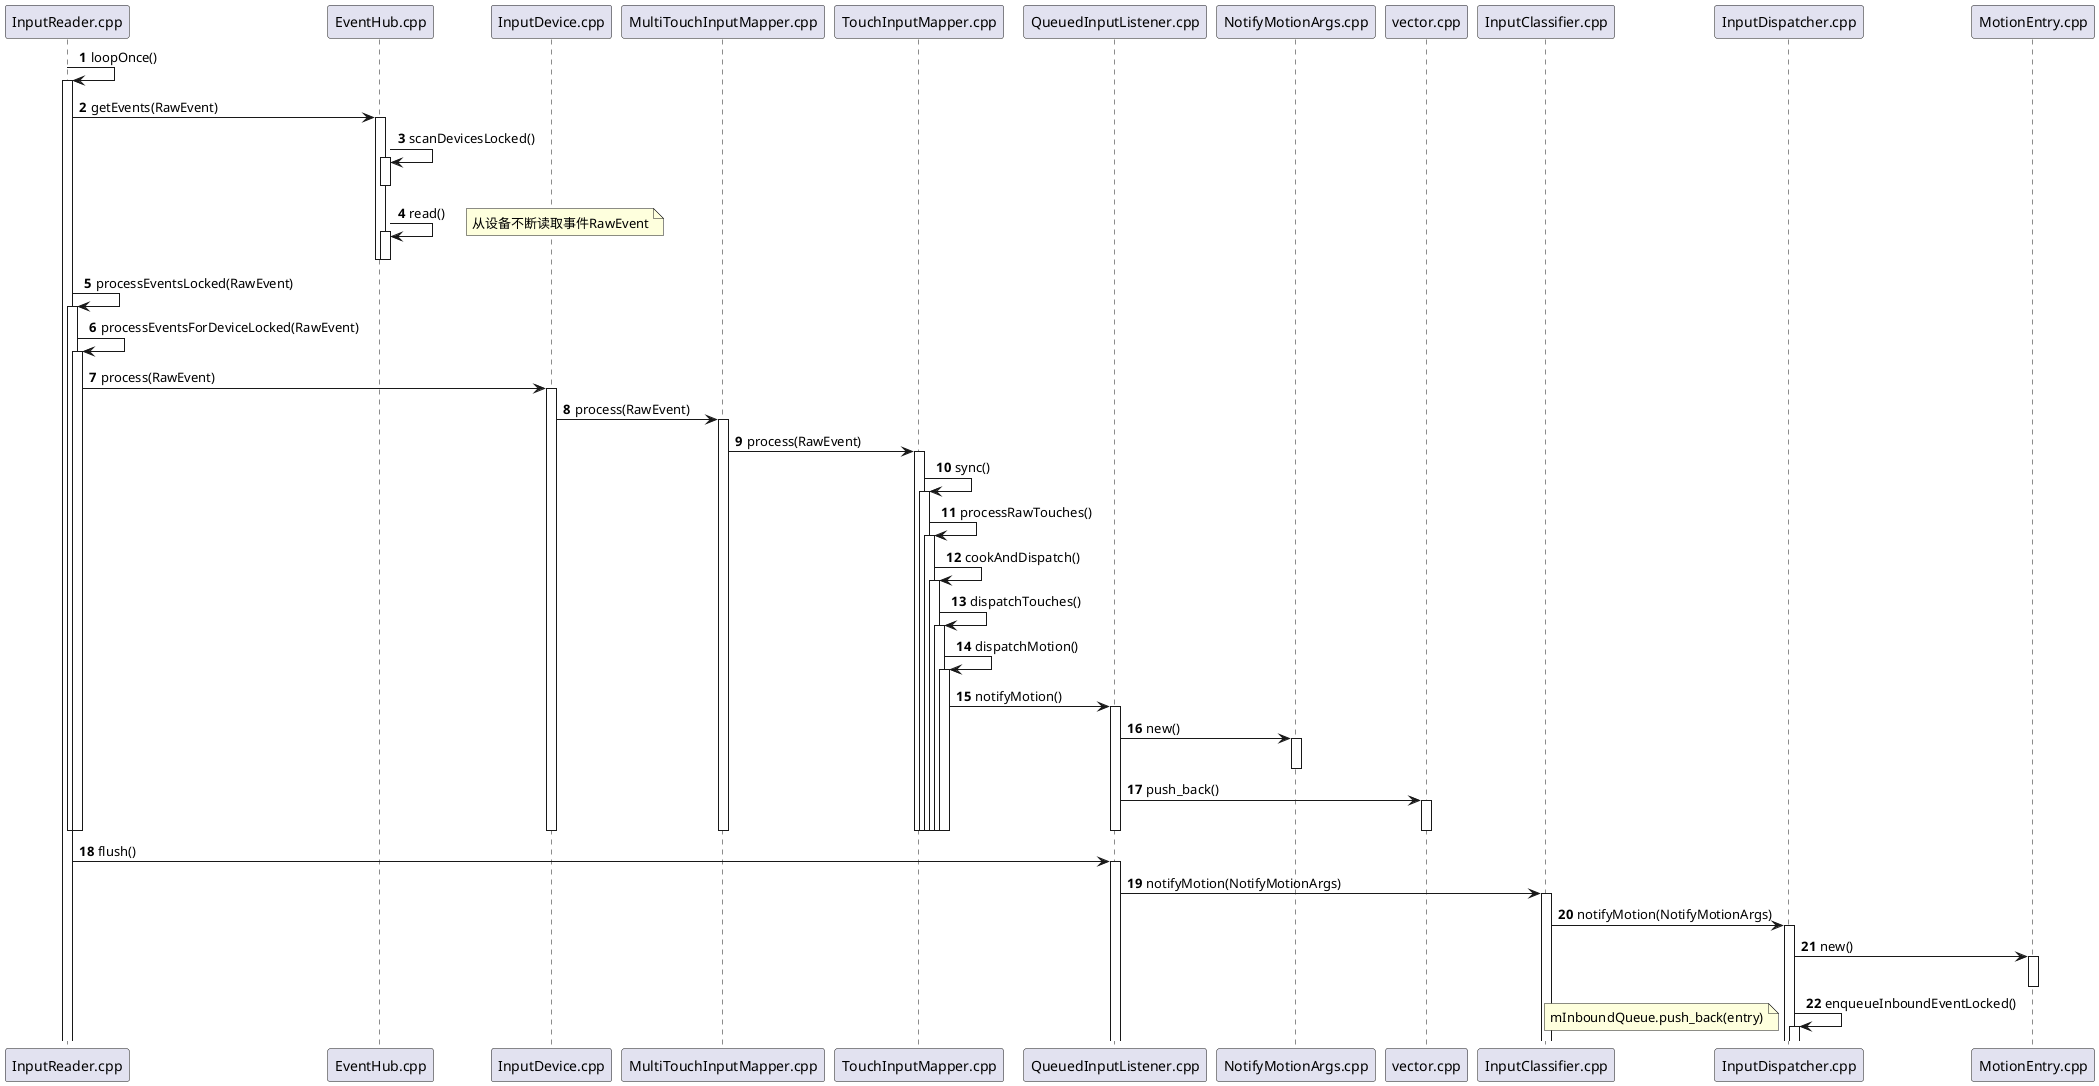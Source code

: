 @startuml
'https://plantuml.com/sequence-diagram

autonumber

InputReader.cpp -> InputReader.cpp: loopOnce()
activate InputReader.cpp
InputReader.cpp -> EventHub.cpp: getEvents(RawEvent)
activate EventHub.cpp
EventHub.cpp -> EventHub.cpp: scanDevicesLocked()
activate EventHub.cpp
deactivate EventHub.cpp
EventHub.cpp -> EventHub.cpp: read()
activate EventHub.cpp
deactivate EventHub.cpp
note right:从设备不断读取事件RawEvent
deactivate EventHub.cpp

InputReader.cpp -> InputReader.cpp: processEventsLocked(RawEvent)
activate InputReader.cpp
InputReader.cpp -> InputReader.cpp: processEventsForDeviceLocked(RawEvent)
activate InputReader.cpp

InputReader.cpp -> InputDevice.cpp: process(RawEvent)
activate InputDevice.cpp

InputDevice.cpp -> MultiTouchInputMapper.cpp: process(RawEvent)
activate MultiTouchInputMapper.cpp
MultiTouchInputMapper.cpp -> TouchInputMapper.cpp: process(RawEvent)
activate TouchInputMapper.cpp

TouchInputMapper.cpp -> TouchInputMapper.cpp: sync()
activate TouchInputMapper.cpp
TouchInputMapper.cpp -> TouchInputMapper.cpp: processRawTouches()
activate TouchInputMapper.cpp
TouchInputMapper.cpp -> TouchInputMapper.cpp: cookAndDispatch()
activate TouchInputMapper.cpp
TouchInputMapper.cpp -> TouchInputMapper.cpp: dispatchTouches()
activate TouchInputMapper.cpp
TouchInputMapper.cpp -> TouchInputMapper.cpp: dispatchMotion()
activate TouchInputMapper.cpp
TouchInputMapper.cpp -> QueuedInputListener.cpp: notifyMotion()
activate QueuedInputListener.cpp
QueuedInputListener.cpp -> NotifyMotionArgs.cpp: new()
activate NotifyMotionArgs.cpp
deactivate NotifyMotionArgs.cpp
QueuedInputListener.cpp -> vector.cpp: push_back()
activate vector.cpp
deactivate vector.cpp

deactivate QueuedInputListener.cpp
deactivate TouchInputMapper.cpp
deactivate TouchInputMapper.cpp
deactivate TouchInputMapper.cpp
deactivate TouchInputMapper.cpp
deactivate TouchInputMapper.cpp
deactivate TouchInputMapper.cpp
deactivate MultiTouchInputMapper.cpp
deactivate InputDevice.cpp
deactivate InputReader.cpp
deactivate InputReader.cpp

InputReader.cpp -> QueuedInputListener.cpp: flush()
activate QueuedInputListener.cpp
QueuedInputListener.cpp -> InputClassifier.cpp: notifyMotion(NotifyMotionArgs)
activate InputClassifier.cpp
InputClassifier.cpp -> InputDispatcher.cpp: notifyMotion(NotifyMotionArgs)
activate InputDispatcher.cpp
InputDispatcher.cpp -> MotionEntry.cpp: new()
activate MotionEntry.cpp
deactivate MotionEntry.cpp
InputDispatcher.cpp -> InputDispatcher.cpp: enqueueInboundEventLocked()
activate InputDispatcher.cpp
note left
mInboundQueue.push_back(entry)
end note

@enduml